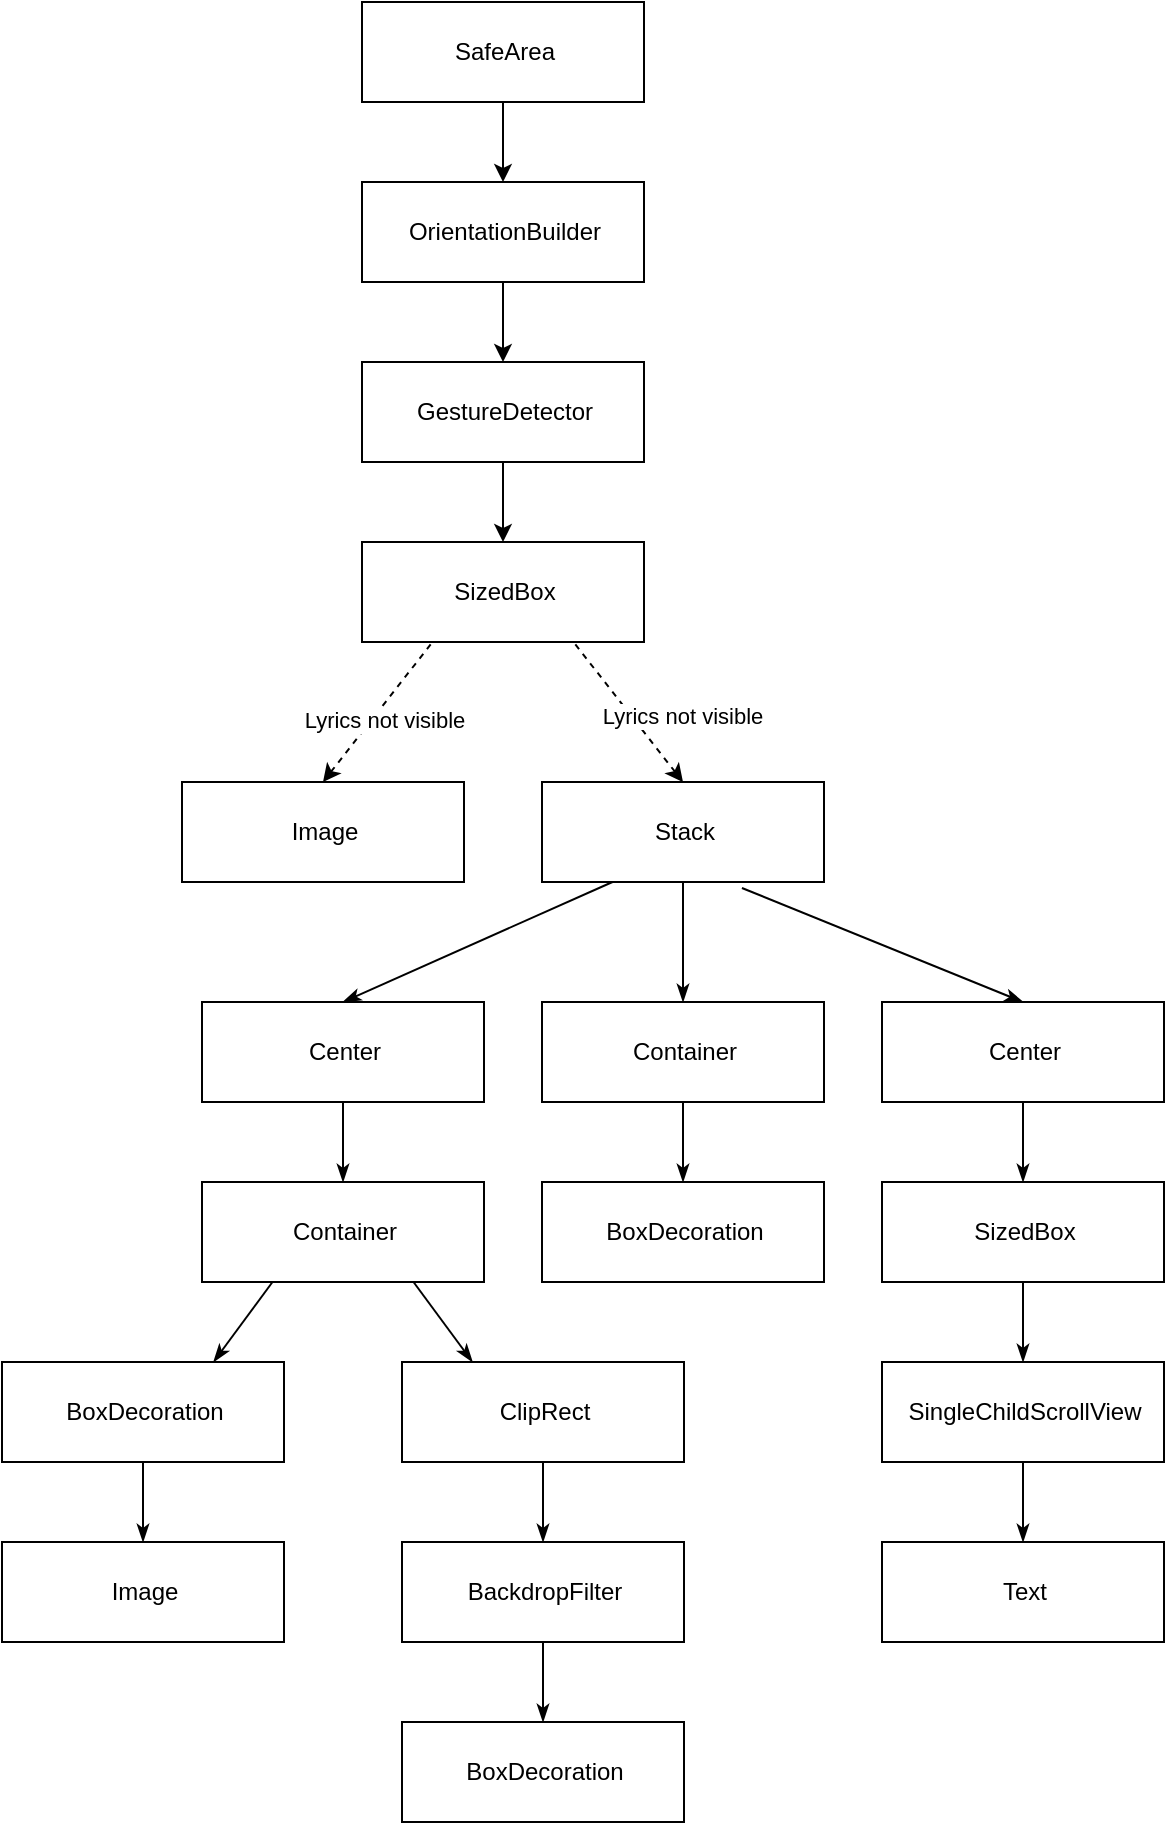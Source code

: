 <mxfile version="18.0.3" type="device"><diagram id="Do_O14NntEs2eE0_1vo3" name="Page-1"><mxGraphModel dx="1422" dy="780" grid="1" gridSize="10" guides="1" tooltips="1" connect="1" arrows="1" fold="1" page="1" pageScale="1" pageWidth="827" pageHeight="1169" math="0" shadow="0"><root><mxCell id="0"/><mxCell id="1" parent="0"/><mxCell id="0YUIpNg1M1B6QVPkY0js-1" value="SafeArea" style="html=1;" vertex="1" parent="1"><mxGeometry x="220" y="40" width="141" height="50" as="geometry"/></mxCell><mxCell id="0YUIpNg1M1B6QVPkY0js-2" value="" style="rounded=0;orthogonalLoop=1;jettySize=auto;html=1;fontSize=12;startArrow=classic;startFill=1;endArrow=none;endFill=0;exitX=0.5;exitY=0;exitDx=0;exitDy=0;" edge="1" parent="1" source="0YUIpNg1M1B6QVPkY0js-6" target="0YUIpNg1M1B6QVPkY0js-1"><mxGeometry relative="1" as="geometry"><mxPoint x="350" y="180" as="sourcePoint"/></mxGeometry></mxCell><mxCell id="0YUIpNg1M1B6QVPkY0js-5" style="edgeStyle=none;rounded=0;orthogonalLoop=1;jettySize=auto;html=1;" edge="1" parent="1" source="0YUIpNg1M1B6QVPkY0js-6" target="0YUIpNg1M1B6QVPkY0js-13"><mxGeometry relative="1" as="geometry"/></mxCell><mxCell id="0YUIpNg1M1B6QVPkY0js-6" value="OrientationBuilder" style="html=1;" vertex="1" parent="1"><mxGeometry x="220" y="130" width="141" height="50" as="geometry"/></mxCell><mxCell id="0YUIpNg1M1B6QVPkY0js-30" style="edgeStyle=orthogonalEdgeStyle;rounded=0;orthogonalLoop=1;jettySize=auto;html=1;entryX=0.5;entryY=0;entryDx=0;entryDy=0;" edge="1" parent="1" source="0YUIpNg1M1B6QVPkY0js-13" target="0YUIpNg1M1B6QVPkY0js-27"><mxGeometry relative="1" as="geometry"/></mxCell><mxCell id="0YUIpNg1M1B6QVPkY0js-13" value="GestureDetector" style="html=1;" vertex="1" parent="1"><mxGeometry x="220" y="220" width="141" height="50" as="geometry"/></mxCell><mxCell id="0YUIpNg1M1B6QVPkY0js-27" value="SizedBox" style="html=1;" vertex="1" parent="1"><mxGeometry x="220" y="310" width="141" height="50" as="geometry"/></mxCell><mxCell id="0YUIpNg1M1B6QVPkY0js-31" value="" style="endArrow=none;dashed=1;html=1;rounded=0;entryX=0.25;entryY=1;entryDx=0;entryDy=0;startArrow=classic;startFill=1;exitX=0.5;exitY=0;exitDx=0;exitDy=0;" edge="1" parent="1" source="0YUIpNg1M1B6QVPkY0js-32" target="0YUIpNg1M1B6QVPkY0js-27"><mxGeometry width="50" height="50" relative="1" as="geometry"><mxPoint x="200" y="420" as="sourcePoint"/><mxPoint x="170" y="480" as="targetPoint"/></mxGeometry></mxCell><mxCell id="0YUIpNg1M1B6QVPkY0js-34" value="Lyrics not visible" style="edgeLabel;html=1;align=center;verticalAlign=middle;resizable=0;points=[];" vertex="1" connectable="0" parent="0YUIpNg1M1B6QVPkY0js-31"><mxGeometry x="-0.43" y="-2" relative="1" as="geometry"><mxPoint x="13" y="-12" as="offset"/></mxGeometry></mxCell><mxCell id="0YUIpNg1M1B6QVPkY0js-32" value="Image" style="html=1;" vertex="1" parent="1"><mxGeometry x="130" y="430" width="141" height="50" as="geometry"/></mxCell><mxCell id="0YUIpNg1M1B6QVPkY0js-50" style="edgeStyle=none;rounded=0;orthogonalLoop=1;jettySize=auto;html=1;startArrow=none;startFill=0;endArrow=classicThin;endFill=1;" edge="1" parent="1" source="0YUIpNg1M1B6QVPkY0js-33" target="0YUIpNg1M1B6QVPkY0js-40"><mxGeometry relative="1" as="geometry"/></mxCell><mxCell id="0YUIpNg1M1B6QVPkY0js-33" value="Center" style="html=1;" vertex="1" parent="1"><mxGeometry x="140" y="540" width="141" height="50" as="geometry"/></mxCell><mxCell id="0YUIpNg1M1B6QVPkY0js-35" value="" style="endArrow=none;dashed=1;html=1;rounded=0;entryX=0.75;entryY=1;entryDx=0;entryDy=0;startArrow=classic;startFill=1;exitX=0.5;exitY=0;exitDx=0;exitDy=0;" edge="1" parent="1" source="0YUIpNg1M1B6QVPkY0js-37" target="0YUIpNg1M1B6QVPkY0js-27"><mxGeometry width="50" height="50" relative="1" as="geometry"><mxPoint x="440" y="490" as="sourcePoint"/><mxPoint x="495.25" y="430" as="targetPoint"/></mxGeometry></mxCell><mxCell id="0YUIpNg1M1B6QVPkY0js-36" value="Lyrics not visible" style="edgeLabel;html=1;align=center;verticalAlign=middle;resizable=0;points=[];" vertex="1" connectable="0" parent="0YUIpNg1M1B6QVPkY0js-35"><mxGeometry x="-0.43" y="-2" relative="1" as="geometry"><mxPoint x="13" y="-12" as="offset"/></mxGeometry></mxCell><mxCell id="0YUIpNg1M1B6QVPkY0js-45" style="rounded=0;orthogonalLoop=1;jettySize=auto;html=1;entryX=0.5;entryY=0;entryDx=0;entryDy=0;startArrow=none;startFill=0;endArrow=classicThin;endFill=1;exitX=0.25;exitY=1;exitDx=0;exitDy=0;" edge="1" parent="1" source="0YUIpNg1M1B6QVPkY0js-37" target="0YUIpNg1M1B6QVPkY0js-33"><mxGeometry relative="1" as="geometry"/></mxCell><mxCell id="0YUIpNg1M1B6QVPkY0js-46" style="rounded=0;orthogonalLoop=1;jettySize=auto;html=1;entryX=0.5;entryY=0;entryDx=0;entryDy=0;startArrow=none;startFill=0;endArrow=classicThin;endFill=1;" edge="1" parent="1" source="0YUIpNg1M1B6QVPkY0js-37" target="0YUIpNg1M1B6QVPkY0js-39"><mxGeometry relative="1" as="geometry"/></mxCell><mxCell id="0YUIpNg1M1B6QVPkY0js-47" style="rounded=0;orthogonalLoop=1;jettySize=auto;html=1;entryX=0.5;entryY=0;entryDx=0;entryDy=0;startArrow=none;startFill=0;endArrow=classicThin;endFill=1;exitX=0.709;exitY=1.06;exitDx=0;exitDy=0;exitPerimeter=0;" edge="1" parent="1" source="0YUIpNg1M1B6QVPkY0js-37" target="0YUIpNg1M1B6QVPkY0js-38"><mxGeometry relative="1" as="geometry"/></mxCell><mxCell id="0YUIpNg1M1B6QVPkY0js-37" value="Stack" style="html=1;" vertex="1" parent="1"><mxGeometry x="310" y="430" width="141" height="50" as="geometry"/></mxCell><mxCell id="0YUIpNg1M1B6QVPkY0js-48" style="edgeStyle=none;rounded=0;orthogonalLoop=1;jettySize=auto;html=1;entryX=0.5;entryY=0;entryDx=0;entryDy=0;startArrow=none;startFill=0;endArrow=classicThin;endFill=1;" edge="1" parent="1" source="0YUIpNg1M1B6QVPkY0js-38" target="0YUIpNg1M1B6QVPkY0js-42"><mxGeometry relative="1" as="geometry"/></mxCell><mxCell id="0YUIpNg1M1B6QVPkY0js-38" value="Center" style="html=1;" vertex="1" parent="1"><mxGeometry x="480" y="540" width="141" height="50" as="geometry"/></mxCell><mxCell id="0YUIpNg1M1B6QVPkY0js-49" style="edgeStyle=none;rounded=0;orthogonalLoop=1;jettySize=auto;html=1;startArrow=none;startFill=0;endArrow=classicThin;endFill=1;" edge="1" parent="1" source="0YUIpNg1M1B6QVPkY0js-39" target="0YUIpNg1M1B6QVPkY0js-41"><mxGeometry relative="1" as="geometry"/></mxCell><mxCell id="0YUIpNg1M1B6QVPkY0js-39" value="Container" style="html=1;" vertex="1" parent="1"><mxGeometry x="310" y="540" width="141" height="50" as="geometry"/></mxCell><mxCell id="0YUIpNg1M1B6QVPkY0js-58" style="edgeStyle=none;rounded=0;orthogonalLoop=1;jettySize=auto;html=1;entryX=0.75;entryY=0;entryDx=0;entryDy=0;startArrow=none;startFill=0;endArrow=classicThin;endFill=1;exitX=0.25;exitY=1;exitDx=0;exitDy=0;" edge="1" parent="1" source="0YUIpNg1M1B6QVPkY0js-40" target="0YUIpNg1M1B6QVPkY0js-53"><mxGeometry relative="1" as="geometry"/></mxCell><mxCell id="0YUIpNg1M1B6QVPkY0js-59" style="edgeStyle=none;rounded=0;orthogonalLoop=1;jettySize=auto;html=1;entryX=0.25;entryY=0;entryDx=0;entryDy=0;startArrow=none;startFill=0;endArrow=classicThin;endFill=1;exitX=0.75;exitY=1;exitDx=0;exitDy=0;" edge="1" parent="1" source="0YUIpNg1M1B6QVPkY0js-40" target="0YUIpNg1M1B6QVPkY0js-55"><mxGeometry relative="1" as="geometry"/></mxCell><mxCell id="0YUIpNg1M1B6QVPkY0js-40" value="Container" style="html=1;" vertex="1" parent="1"><mxGeometry x="140" y="630" width="141" height="50" as="geometry"/></mxCell><mxCell id="0YUIpNg1M1B6QVPkY0js-41" value="BoxDecoration" style="html=1;" vertex="1" parent="1"><mxGeometry x="310" y="630" width="141" height="50" as="geometry"/></mxCell><mxCell id="0YUIpNg1M1B6QVPkY0js-51" style="edgeStyle=none;rounded=0;orthogonalLoop=1;jettySize=auto;html=1;startArrow=none;startFill=0;endArrow=classicThin;endFill=1;" edge="1" parent="1" source="0YUIpNg1M1B6QVPkY0js-42" target="0YUIpNg1M1B6QVPkY0js-43"><mxGeometry relative="1" as="geometry"/></mxCell><mxCell id="0YUIpNg1M1B6QVPkY0js-42" value="SizedBox" style="html=1;" vertex="1" parent="1"><mxGeometry x="480" y="630" width="141" height="50" as="geometry"/></mxCell><mxCell id="0YUIpNg1M1B6QVPkY0js-52" style="edgeStyle=none;rounded=0;orthogonalLoop=1;jettySize=auto;html=1;startArrow=none;startFill=0;endArrow=classicThin;endFill=1;" edge="1" parent="1" source="0YUIpNg1M1B6QVPkY0js-43" target="0YUIpNg1M1B6QVPkY0js-44"><mxGeometry relative="1" as="geometry"/></mxCell><mxCell id="0YUIpNg1M1B6QVPkY0js-43" value="SingleChildScrollView" style="html=1;" vertex="1" parent="1"><mxGeometry x="480" y="720" width="141" height="50" as="geometry"/></mxCell><mxCell id="0YUIpNg1M1B6QVPkY0js-44" value="Text" style="html=1;" vertex="1" parent="1"><mxGeometry x="480" y="810" width="141" height="50" as="geometry"/></mxCell><mxCell id="0YUIpNg1M1B6QVPkY0js-60" style="edgeStyle=none;rounded=0;orthogonalLoop=1;jettySize=auto;html=1;startArrow=none;startFill=0;endArrow=classicThin;endFill=1;" edge="1" parent="1" source="0YUIpNg1M1B6QVPkY0js-53" target="0YUIpNg1M1B6QVPkY0js-54"><mxGeometry relative="1" as="geometry"/></mxCell><mxCell id="0YUIpNg1M1B6QVPkY0js-53" value="BoxDecoration" style="html=1;" vertex="1" parent="1"><mxGeometry x="40" y="720" width="141" height="50" as="geometry"/></mxCell><mxCell id="0YUIpNg1M1B6QVPkY0js-54" value="Image" style="html=1;" vertex="1" parent="1"><mxGeometry x="40" y="810" width="141" height="50" as="geometry"/></mxCell><mxCell id="0YUIpNg1M1B6QVPkY0js-61" style="edgeStyle=none;rounded=0;orthogonalLoop=1;jettySize=auto;html=1;startArrow=none;startFill=0;endArrow=classicThin;endFill=1;" edge="1" parent="1" source="0YUIpNg1M1B6QVPkY0js-55" target="0YUIpNg1M1B6QVPkY0js-56"><mxGeometry relative="1" as="geometry"/></mxCell><mxCell id="0YUIpNg1M1B6QVPkY0js-55" value="ClipRect" style="html=1;" vertex="1" parent="1"><mxGeometry x="240" y="720" width="141" height="50" as="geometry"/></mxCell><mxCell id="0YUIpNg1M1B6QVPkY0js-62" style="edgeStyle=none;rounded=0;orthogonalLoop=1;jettySize=auto;html=1;startArrow=none;startFill=0;endArrow=classicThin;endFill=1;" edge="1" parent="1" source="0YUIpNg1M1B6QVPkY0js-56" target="0YUIpNg1M1B6QVPkY0js-57"><mxGeometry relative="1" as="geometry"/></mxCell><mxCell id="0YUIpNg1M1B6QVPkY0js-56" value="BackdropFilter" style="html=1;" vertex="1" parent="1"><mxGeometry x="240" y="810" width="141" height="50" as="geometry"/></mxCell><mxCell id="0YUIpNg1M1B6QVPkY0js-57" value="BoxDecoration" style="html=1;" vertex="1" parent="1"><mxGeometry x="240" y="900" width="141" height="50" as="geometry"/></mxCell></root></mxGraphModel></diagram></mxfile>